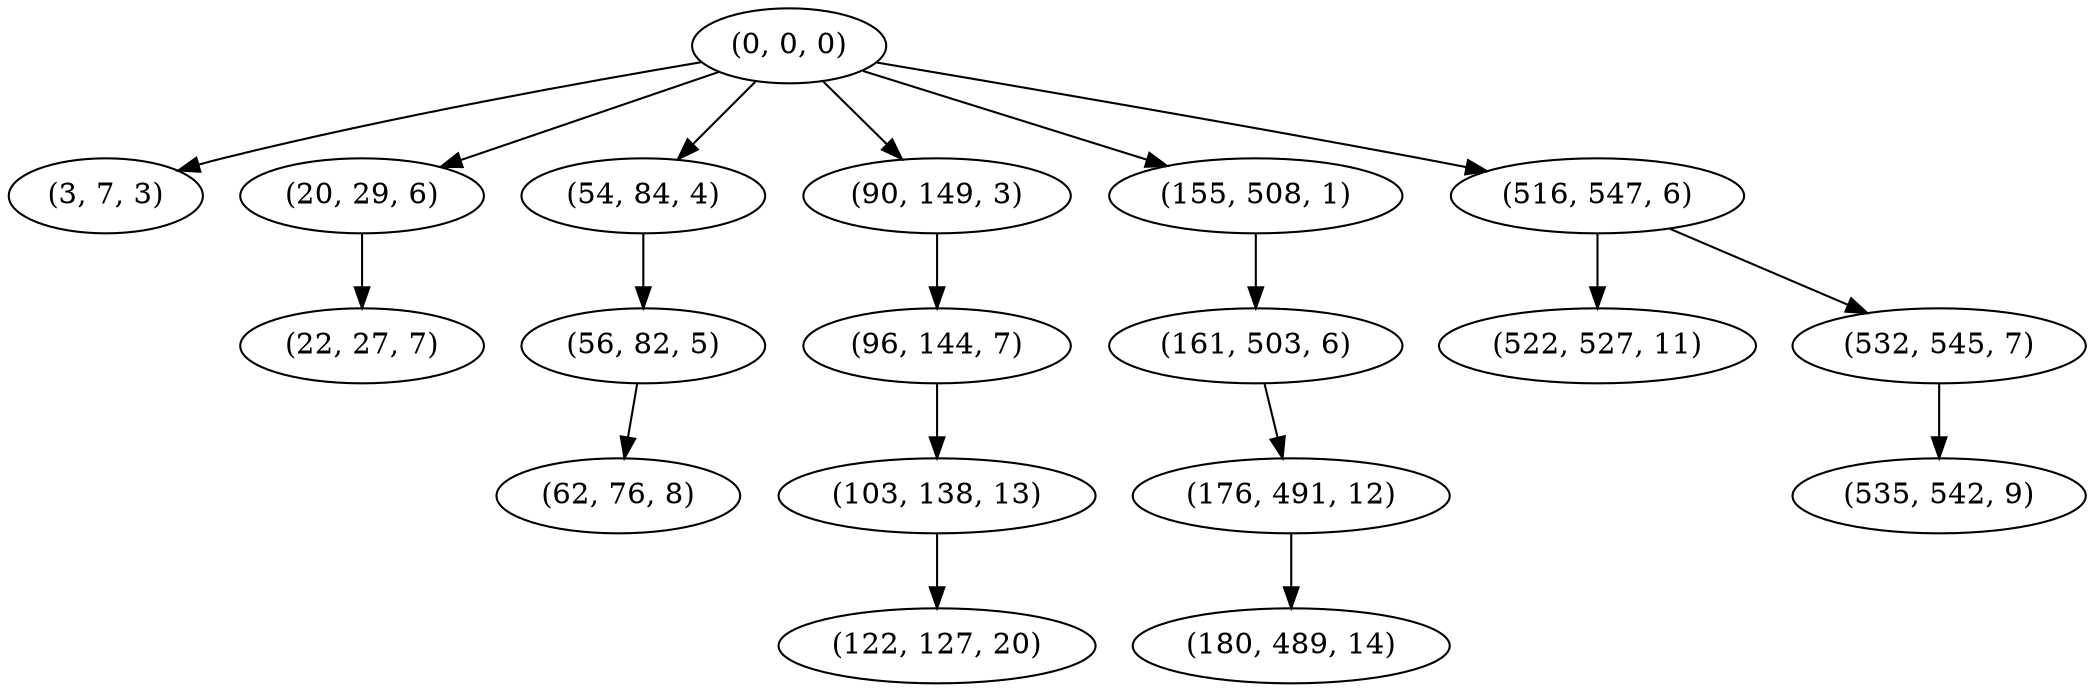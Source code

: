 digraph tree {
    "(0, 0, 0)";
    "(3, 7, 3)";
    "(20, 29, 6)";
    "(22, 27, 7)";
    "(54, 84, 4)";
    "(56, 82, 5)";
    "(62, 76, 8)";
    "(90, 149, 3)";
    "(96, 144, 7)";
    "(103, 138, 13)";
    "(122, 127, 20)";
    "(155, 508, 1)";
    "(161, 503, 6)";
    "(176, 491, 12)";
    "(180, 489, 14)";
    "(516, 547, 6)";
    "(522, 527, 11)";
    "(532, 545, 7)";
    "(535, 542, 9)";
    "(0, 0, 0)" -> "(3, 7, 3)";
    "(0, 0, 0)" -> "(20, 29, 6)";
    "(0, 0, 0)" -> "(54, 84, 4)";
    "(0, 0, 0)" -> "(90, 149, 3)";
    "(0, 0, 0)" -> "(155, 508, 1)";
    "(0, 0, 0)" -> "(516, 547, 6)";
    "(20, 29, 6)" -> "(22, 27, 7)";
    "(54, 84, 4)" -> "(56, 82, 5)";
    "(56, 82, 5)" -> "(62, 76, 8)";
    "(90, 149, 3)" -> "(96, 144, 7)";
    "(96, 144, 7)" -> "(103, 138, 13)";
    "(103, 138, 13)" -> "(122, 127, 20)";
    "(155, 508, 1)" -> "(161, 503, 6)";
    "(161, 503, 6)" -> "(176, 491, 12)";
    "(176, 491, 12)" -> "(180, 489, 14)";
    "(516, 547, 6)" -> "(522, 527, 11)";
    "(516, 547, 6)" -> "(532, 545, 7)";
    "(532, 545, 7)" -> "(535, 542, 9)";
}
